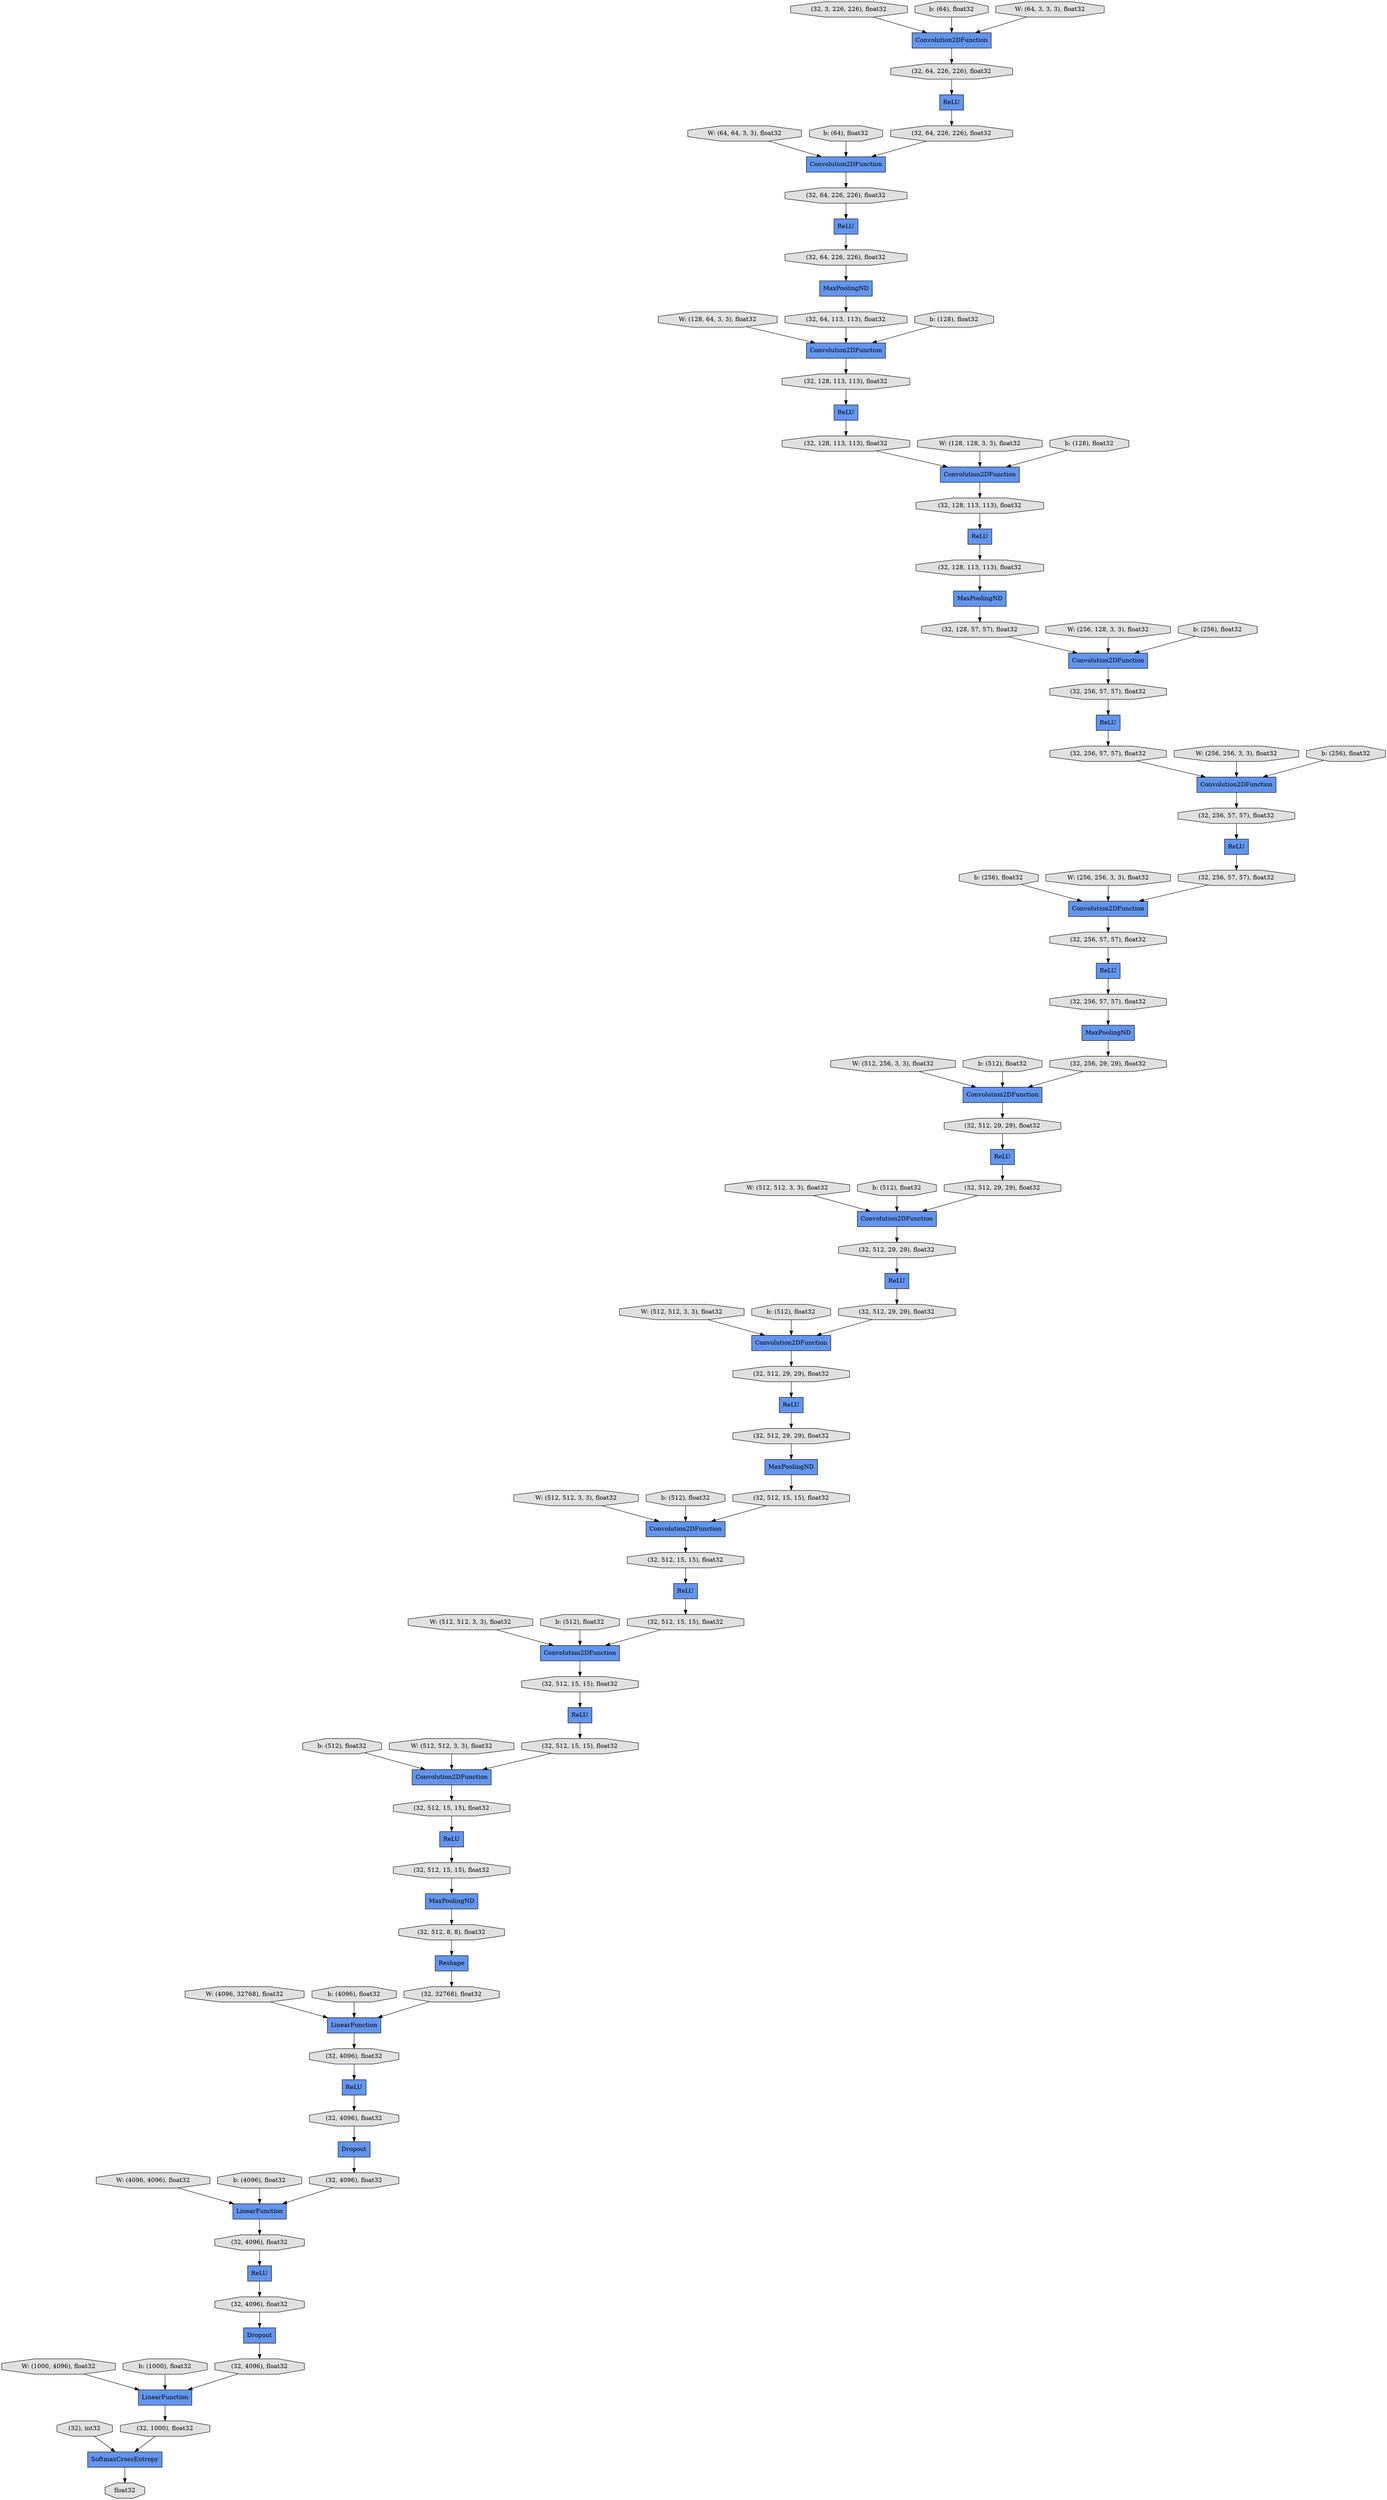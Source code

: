 digraph graphname{rankdir=TB;47162526498896 [label="Convolution2DFunction",shape="record",fillcolor="#6495ED",style="filled"];47162526498960 [label="MaxPoolingND",shape="record",fillcolor="#6495ED",style="filled"];47160541069520 [label="b: (256), float32",shape="octagon",fillcolor="#E0E0E0",style="filled"];47162526499152 [label="ReLU",shape="record",fillcolor="#6495ED",style="filled"];47160541086096 [label="b: (512), float32",shape="octagon",fillcolor="#E0E0E0",style="filled"];47162526499280 [label="(32, 64, 226, 226), float32",shape="octagon",fillcolor="#E0E0E0",style="filled"];47160541069840 [label="W: (512, 256, 3, 3), float32",shape="octagon",fillcolor="#E0E0E0",style="filled"];47160541045264 [label="W: (64, 64, 3, 3), float32",shape="octagon",fillcolor="#E0E0E0",style="filled"];47162526499408 [label="MaxPoolingND",shape="record",fillcolor="#6495ED",style="filled"];47160541086416 [label="W: (4096, 32768), float32",shape="octagon",fillcolor="#E0E0E0",style="filled"];47162526499536 [label="(32, 128, 113, 113), float32",shape="octagon",fillcolor="#E0E0E0",style="filled"];47162526499664 [label="(32, 128, 113, 113), float32",shape="octagon",fillcolor="#E0E0E0",style="filled"];47160541045584 [label="b: (64), float32",shape="octagon",fillcolor="#E0E0E0",style="filled"];47160541070224 [label="b: (512), float32",shape="octagon",fillcolor="#E0E0E0",style="filled"];47160541225872 [label="ReLU",shape="record",fillcolor="#6495ED",style="filled"];47162526499728 [label="(32, 128, 113, 113), float32",shape="octagon",fillcolor="#E0E0E0",style="filled"];47160541086736 [label="b: (4096), float32",shape="octagon",fillcolor="#E0E0E0",style="filled"];47162526499920 [label="Convolution2DFunction",shape="record",fillcolor="#6495ED",style="filled"];47162526499984 [label="ReLU",shape="record",fillcolor="#6495ED",style="filled"];47160541045904 [label="W: (128, 64, 3, 3), float32",shape="octagon",fillcolor="#E0E0E0",style="filled"];47160541070544 [label="W: (512, 512, 3, 3), float32",shape="octagon",fillcolor="#E0E0E0",style="filled"];47160541087056 [label="W: (4096, 4096), float32",shape="octagon",fillcolor="#E0E0E0",style="filled"];47162526500304 [label="(32, 64, 113, 113), float32",shape="octagon",fillcolor="#E0E0E0",style="filled"];47160541046224 [label="b: (128), float32",shape="octagon",fillcolor="#E0E0E0",style="filled"];47162574972368 [label="Convolution2DFunction",shape="record",fillcolor="#6495ED",style="filled"];47160541070928 [label="b: (512), float32",shape="octagon",fillcolor="#E0E0E0",style="filled"];47162526500432 [label="ReLU",shape="record",fillcolor="#6495ED",style="filled"];47160453449360 [label="Dropout",shape="record",fillcolor="#6495ED",style="filled"];47160453269136 [label="Convolution2DFunction",shape="record",fillcolor="#6495ED",style="filled"];47162526500496 [label="(32, 3, 226, 226), float32",shape="octagon",fillcolor="#E0E0E0",style="filled"];47162526500560 [label="(32, 128, 57, 57), float32",shape="octagon",fillcolor="#E0E0E0",style="filled"];47160541087504 [label="b: (4096), float32",shape="octagon",fillcolor="#E0E0E0",style="filled"];47162526500624 [label="Convolution2DFunction",shape="record",fillcolor="#6495ED",style="filled"];47160541046544 [label="W: (128, 128, 3, 3), float32",shape="octagon",fillcolor="#E0E0E0",style="filled"];47160541071248 [label="W: (512, 512, 3, 3), float32",shape="octagon",fillcolor="#E0E0E0",style="filled"];47162526500816 [label="Convolution2DFunction",shape="record",fillcolor="#6495ED",style="filled"];47162526500880 [label="Convolution2DFunction",shape="record",fillcolor="#6495ED",style="filled"];47160541087824 [label="W: (1000, 4096), float32",shape="octagon",fillcolor="#E0E0E0",style="filled"];47160541046864 [label="b: (128), float32",shape="octagon",fillcolor="#E0E0E0",style="filled"];47162526501072 [label="(32, 128, 113, 113), float32",shape="octagon",fillcolor="#E0E0E0",style="filled"];47162526501136 [label="ReLU",shape="record",fillcolor="#6495ED",style="filled"];47160541071632 [label="b: (512), float32",shape="octagon",fillcolor="#E0E0E0",style="filled"];47162526501200 [label="Convolution2DFunction",shape="record",fillcolor="#6495ED",style="filled"];47160541047184 [label="W: (256, 128, 3, 3), float32",shape="octagon",fillcolor="#E0E0E0",style="filled"];47162526501264 [label="(32, 64, 226, 226), float32",shape="octagon",fillcolor="#E0E0E0",style="filled"];47160541088208 [label="b: (1000), float32",shape="octagon",fillcolor="#E0E0E0",style="filled"];47160541194768 [label="Convolution2DFunction",shape="record",fillcolor="#6495ED",style="filled"];47160541071952 [label="W: (512, 512, 3, 3), float32",shape="octagon",fillcolor="#E0E0E0",style="filled"];47162526501456 [label="(32, 256, 57, 57), float32",shape="octagon",fillcolor="#E0E0E0",style="filled"];47160541047568 [label="b: (256), float32",shape="octagon",fillcolor="#E0E0E0",style="filled"];47162526501648 [label="(32, 64, 226, 226), float32",shape="octagon",fillcolor="#E0E0E0",style="filled"];47162526501712 [label="(32, 64, 226, 226), float32",shape="octagon",fillcolor="#E0E0E0",style="filled"];47160541072336 [label="b: (512), float32",shape="octagon",fillcolor="#E0E0E0",style="filled"];47162526501840 [label="(32, 256, 57, 57), float32",shape="octagon",fillcolor="#E0E0E0",style="filled"];47160541047888 [label="W: (256, 256, 3, 3), float32",shape="octagon",fillcolor="#E0E0E0",style="filled"];47162526502032 [label="(32, 256, 57, 57), float32",shape="octagon",fillcolor="#E0E0E0",style="filled"];47160541072656 [label="W: (512, 512, 3, 3), float32",shape="octagon",fillcolor="#E0E0E0",style="filled"];47162526502288 [label="(32, 256, 57, 57), float32",shape="octagon",fillcolor="#E0E0E0",style="filled"];47160541048272 [label="b: (256), float32",shape="octagon",fillcolor="#E0E0E0",style="filled"];47162526502352 [label="ReLU",shape="record",fillcolor="#6495ED",style="filled"];47162526502416 [label="Convolution2DFunction",shape="record",fillcolor="#6495ED",style="filled"];47160541073040 [label="b: (512), float32",shape="octagon",fillcolor="#E0E0E0",style="filled"];47160541195920 [label="MaxPoolingND",shape="record",fillcolor="#6495ED",style="filled"];47162526502608 [label="ReLU",shape="record",fillcolor="#6495ED",style="filled"];47162575228624 [label="ReLU",shape="record",fillcolor="#6495ED",style="filled"];47160541048592 [label="W: (256, 256, 3, 3), float32",shape="octagon",fillcolor="#E0E0E0",style="filled"];47160540974928 [label="b: (64), float32",shape="octagon",fillcolor="#E0E0E0",style="filled"];47160422281168 [label="(32, 256, 57, 57), float32",shape="octagon",fillcolor="#E0E0E0",style="filled"];47160541073360 [label="W: (512, 512, 3, 3), float32",shape="octagon",fillcolor="#E0E0E0",style="filled"];47160460104080 [label="W: (64, 3, 3, 3), float32",shape="octagon",fillcolor="#E0E0E0",style="filled"];47162526470608 [label="(32, 1000), float32",shape="octagon",fillcolor="#E0E0E0",style="filled"];47162574901776 [label="ReLU",shape="record",fillcolor="#6495ED",style="filled"];47162526405136 [label="ReLU",shape="record",fillcolor="#6495ED",style="filled"];47162526470736 [label="LinearFunction",shape="record",fillcolor="#6495ED",style="filled"];47162526470800 [label="(32, 4096), float32",shape="octagon",fillcolor="#E0E0E0",style="filled"];47162526438032 [label="(32, 256, 29, 29), float32",shape="octagon",fillcolor="#E0E0E0",style="filled"];47162526470864 [label="(32, 4096), float32",shape="octagon",fillcolor="#E0E0E0",style="filled"];47162526471184 [label="(32, 32768), float32",shape="octagon",fillcolor="#E0E0E0",style="filled"];47162526471248 [label="Dropout",shape="record",fillcolor="#6495ED",style="filled"];47162526438544 [label="Convolution2DFunction",shape="record",fillcolor="#6495ED",style="filled"];47162526438608 [label="(32, 512, 15, 15), float32",shape="octagon",fillcolor="#E0E0E0",style="filled"];47162526438672 [label="ReLU",shape="record",fillcolor="#6495ED",style="filled"];47162526438800 [label="LinearFunction",shape="record",fillcolor="#6495ED",style="filled"];47162526471632 [label="(32), int32",shape="octagon",fillcolor="#E0E0E0",style="filled"];47162526438864 [label="ReLU",shape="record",fillcolor="#6495ED",style="filled"];47162526471824 [label="(32, 4096), float32",shape="octagon",fillcolor="#E0E0E0",style="filled"];47162526439120 [label="(32, 512, 29, 29), float32",shape="octagon",fillcolor="#E0E0E0",style="filled"];47162526439248 [label="MaxPoolingND",shape="record",fillcolor="#6495ED",style="filled"];47162526439440 [label="(32, 512, 29, 29), float32",shape="octagon",fillcolor="#E0E0E0",style="filled"];47162574903376 [label="(32, 512, 8, 8), float32",shape="octagon",fillcolor="#E0E0E0",style="filled"];47162526439568 [label="(32, 512, 29, 29), float32",shape="octagon",fillcolor="#E0E0E0",style="filled"];47162526439632 [label="Reshape",shape="record",fillcolor="#6495ED",style="filled"];47162526439696 [label="Convolution2DFunction",shape="record",fillcolor="#6495ED",style="filled"];47162526439760 [label="ReLU",shape="record",fillcolor="#6495ED",style="filled"];47162526439824 [label="(32, 512, 15, 15), float32",shape="octagon",fillcolor="#E0E0E0",style="filled"];47162526439952 [label="(32, 512, 15, 15), float32",shape="octagon",fillcolor="#E0E0E0",style="filled"];47162526472784 [label="LinearFunction",shape="record",fillcolor="#6495ED",style="filled"];47162574936848 [label="SoftmaxCrossEntropy",shape="record",fillcolor="#6495ED",style="filled"];47162526440208 [label="(32, 512, 29, 29), float32",shape="octagon",fillcolor="#E0E0E0",style="filled"];47162526440272 [label="(32, 512, 15, 15), float32",shape="octagon",fillcolor="#E0E0E0",style="filled"];47162526473104 [label="(32, 4096), float32",shape="octagon",fillcolor="#E0E0E0",style="filled"];47162526440336 [label="(32, 512, 15, 15), float32",shape="octagon",fillcolor="#E0E0E0",style="filled"];47162526440400 [label="(32, 256, 57, 57), float32",shape="octagon",fillcolor="#E0E0E0",style="filled"];47162526440528 [label="(32, 512, 15, 15), float32",shape="octagon",fillcolor="#E0E0E0",style="filled"];47162574937168 [label="ReLU",shape="record",fillcolor="#6495ED",style="filled"];47162526473360 [label="float32",shape="octagon",fillcolor="#E0E0E0",style="filled"];47162526440720 [label="ReLU",shape="record",fillcolor="#6495ED",style="filled"];47162526440848 [label="(32, 512, 15, 15), float32",shape="octagon",fillcolor="#E0E0E0",style="filled"];47162526440912 [label="MaxPoolingND",shape="record",fillcolor="#6495ED",style="filled"];47162526440976 [label="(32, 512, 29, 29), float32",shape="octagon",fillcolor="#E0E0E0",style="filled"];47162526473872 [label="(32, 4096), float32",shape="octagon",fillcolor="#E0E0E0",style="filled"];47162526473936 [label="(32, 4096), float32",shape="octagon",fillcolor="#E0E0E0",style="filled"];47162526441296 [label="Convolution2DFunction",shape="record",fillcolor="#6495ED",style="filled"];47162526441424 [label="(32, 512, 29, 29), float32",shape="octagon",fillcolor="#E0E0E0",style="filled"];47162526440336 -> 47162526439696;47162526502032 -> 47162526500432;47162526499920 -> 47160422281168;47162526471184 -> 47162526438800;47162526501200 -> 47162526439440;47162526441424 -> 47162526499984;47162526471824 -> 47162526472784;47162526440848 -> 47162526438864;47162526498896 -> 47162526502032;47162526501840 -> 47162526502352;47160541046544 -> 47162526500816;47160541071248 -> 47162526502416;47162526470736 -> 47162526470608;47160541046864 -> 47162526500816;47160453269136 -> 47162526499728;47162526471632 -> 47162574936848;47162526439440 -> 47162526502608;47162526501648 -> 47162574972368;47162574937168 -> 47162526501648;47160541086416 -> 47162526438800;47162526499408 -> 47162526500560;47162526501072 -> 47162526499408;47162526439248 -> 47162574903376;47162526502352 -> 47162526501456;47162526439632 -> 47162526471184;47162526499984 -> 47162526440976;47160422281168 -> 47162526499152;47160541069520 -> 47162526499920;47160541195920 -> 47162526500304;47162526440720 -> 47162526473104;47162526439568 -> 47162526501136;47162526501456 -> 47162526498896;47162526439760 -> 47162526439952;47162526500816 -> 47162526499664;47162526438800 -> 47162526473936;47160541088208 -> 47162526470736;47162526440976 -> 47162526501200;47160541048592 -> 47162526499920;47162526470864 -> 47162526470736;47160541071632 -> 47162526502416;47160541047568 -> 47162526500880;47160541087824 -> 47162526470736;47162526470800 -> 47162574901776;47162574903376 -> 47162526439632;47160541073040 -> 47162526438544;47162526498960 -> 47162526438032;47160541045904 -> 47160453269136;47162526438608 -> 47162526438672;47160541225872 -> 47162526501072;47160541087056 -> 47162526472784;47162526439696 -> 47162526439824;47160541047184 -> 47162526500880;47162526438544 -> 47162526440848;47162526470608 -> 47162574936848;47160541086736 -> 47162526438800;47162526440400 -> 47162526498960;47162526499280 -> 47160541195920;47162526473936 -> 47162526440720;47160541070928 -> 47162526501200;47162526441296 -> 47162526438608;47162574936848 -> 47162526473360;47160541194768 -> 47162526501264;47162526501264 -> 47162574937168;47162574901776 -> 47162526473872;47162526439824 -> 47162526439760;47162526501136 -> 47162526440208;47160541070544 -> 47162526501200;47162526501712 -> 47162575228624;47162526499664 -> 47160541225872;47160541086096 -> 47162526439696;47162526500304 -> 47160453269136;47160541046224 -> 47160453269136;47162526438032 -> 47162526500624;47162526499536 -> 47162526500816;47162526438864 -> 47162526440336;47160541045264 -> 47162574972368;47162526440912 -> 47162526440528;47162526473104 -> 47160453449360;47162526439952 -> 47162526439248;47162526502608 -> 47162526439120;47162526502288 -> 47162526499920;47162526405136 -> 47162526499536;47160541069840 -> 47162526500624;47162526499152 -> 47162526440400;47162526438672 -> 47162526440272;47162575228624 -> 47162526499280;47162526473872 -> 47162526471248;47160541073360 -> 47162526439696;47162526471248 -> 47162526470864;47162526440528 -> 47162526441296;47162526502416 -> 47162526439568;47160541048272 -> 47162526498896;47162526472784 -> 47162526470800;47160541087504 -> 47162526472784;47162526500560 -> 47162526500880;47162526500496 -> 47160541194768;47162526500624 -> 47162526441424;47160541072336 -> 47162526441296;47160541045584 -> 47162574972368;47162526500432 -> 47162526502288;47160541071952 -> 47162526441296;47162526499728 -> 47162526405136;47162526439120 -> 47162526502416;47160541072656 -> 47162526438544;47160541070224 -> 47162526500624;47160541047888 -> 47162526498896;47162526440208 -> 47162526440912;47160540974928 -> 47160541194768;47160453449360 -> 47162526471824;47162574972368 -> 47162526501712;47162526440272 -> 47162526438544;47160460104080 -> 47160541194768;47162526500880 -> 47162526501840;}